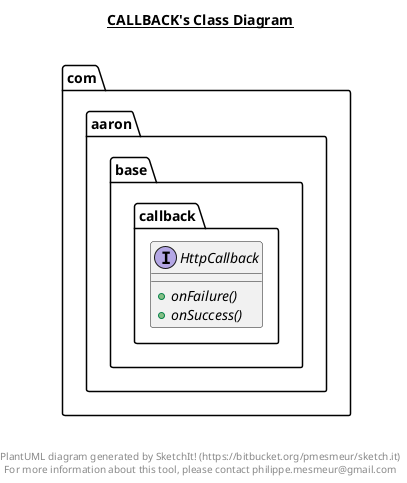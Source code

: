 @startuml

title __CALLBACK's Class Diagram__\n

  namespace com.aaron.base {
    namespace callback {
      interface com.aaron.base.callback.HttpCallback {
          {abstract} + onFailure()
          {abstract} + onSuccess()
      }
    }
  }
  



right footer


PlantUML diagram generated by SketchIt! (https://bitbucket.org/pmesmeur/sketch.it)
For more information about this tool, please contact philippe.mesmeur@gmail.com
endfooter

@enduml
